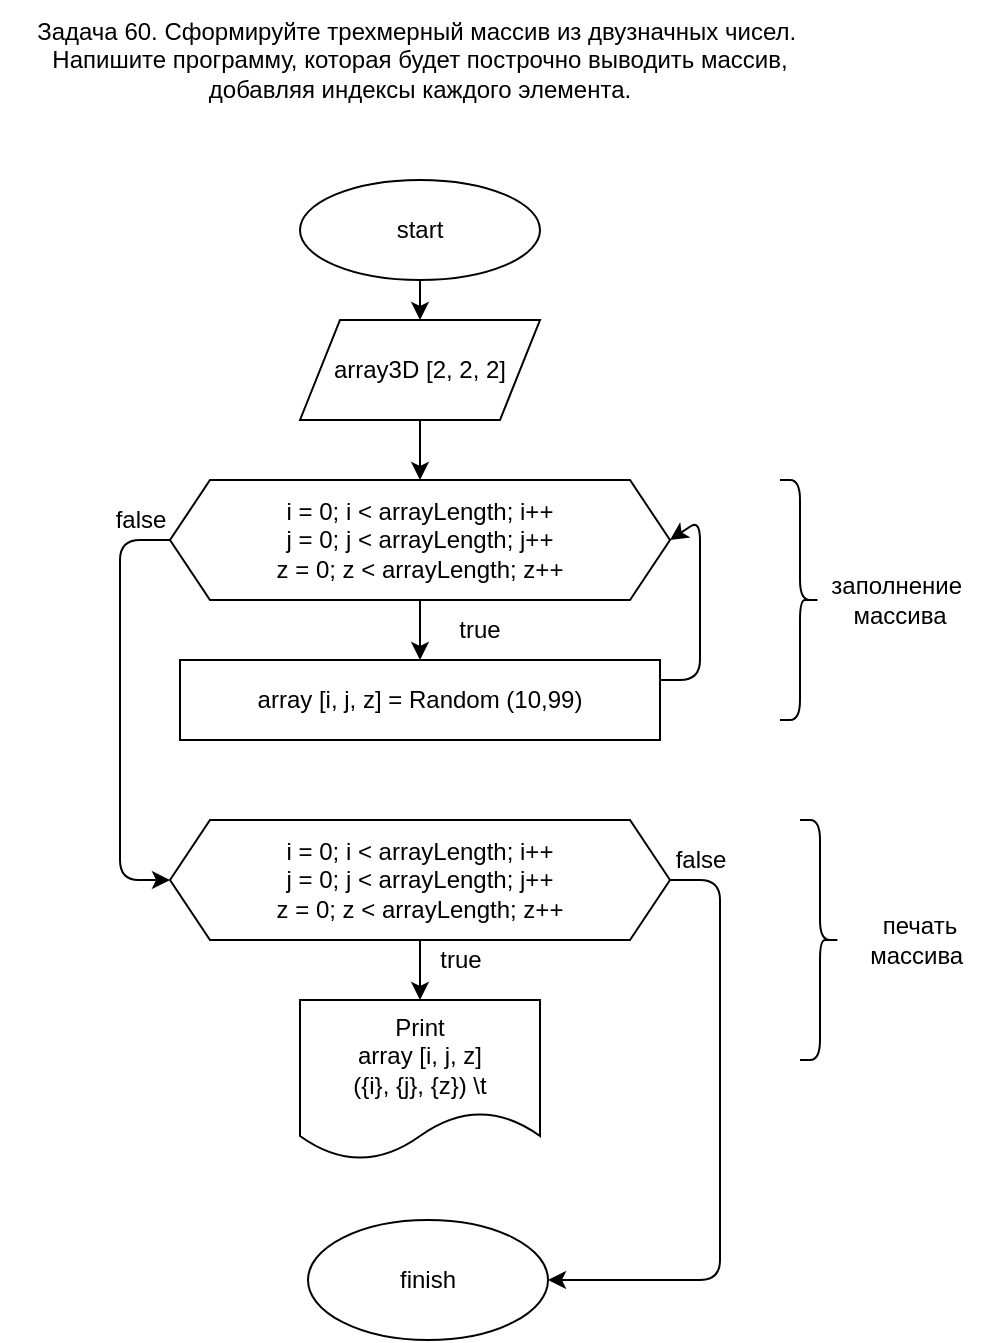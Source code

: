 <mxfile>
    <diagram id="RcnkB4fDI7Mx95Wex37M" name="Страница 1">
        <mxGraphModel dx="975" dy="375" grid="1" gridSize="10" guides="1" tooltips="1" connect="1" arrows="1" fold="1" page="1" pageScale="1" pageWidth="827" pageHeight="1169" background="none" math="0" shadow="0">
            <root>
                <mxCell id="0"/>
                <mxCell id="1" parent="0"/>
                <mxCell id="2" value="start" style="ellipse;whiteSpace=wrap;html=1;" vertex="1" parent="1">
                    <mxGeometry x="290" y="100" width="120" height="50" as="geometry"/>
                </mxCell>
                <mxCell id="4" value="Задача 60. Сформируйте трехмерный массив из двузначных чисел.&amp;nbsp;&lt;br&gt;Напишите программу, которая будет построчно выводить массив, добавляя индексы каждого элемента." style="text;html=1;strokeColor=none;fillColor=none;align=center;verticalAlign=middle;whiteSpace=wrap;rounded=0;" vertex="1" parent="1">
                    <mxGeometry x="140" y="10" width="420" height="60" as="geometry"/>
                </mxCell>
                <mxCell id="5" value="array3D [2, 2, 2]" style="shape=parallelogram;perimeter=parallelogramPerimeter;whiteSpace=wrap;html=1;fixedSize=1;" vertex="1" parent="1">
                    <mxGeometry x="290" y="170" width="120" height="50" as="geometry"/>
                </mxCell>
                <mxCell id="6" value="i = 0; i &amp;lt; arrayLength; i++&lt;br&gt;j = 0; j &amp;lt; arrayLength; j++&lt;br&gt;z = 0; z &amp;lt; arrayLength; z++" style="shape=hexagon;perimeter=hexagonPerimeter2;whiteSpace=wrap;html=1;fixedSize=1;" vertex="1" parent="1">
                    <mxGeometry x="225" y="250" width="250" height="60" as="geometry"/>
                </mxCell>
                <mxCell id="7" value="array [i, j, z] = Random (10,99)" style="rounded=0;whiteSpace=wrap;html=1;" vertex="1" parent="1">
                    <mxGeometry x="230" y="340" width="240" height="40" as="geometry"/>
                </mxCell>
                <mxCell id="8" value="" style="endArrow=classic;html=1;entryX=0.5;entryY=0;entryDx=0;entryDy=0;exitX=0.5;exitY=1;exitDx=0;exitDy=0;" edge="1" parent="1" source="2" target="5">
                    <mxGeometry width="50" height="50" relative="1" as="geometry">
                        <mxPoint x="390" y="270" as="sourcePoint"/>
                        <mxPoint x="440" y="220" as="targetPoint"/>
                    </mxGeometry>
                </mxCell>
                <mxCell id="9" value="" style="endArrow=classic;html=1;entryX=0.5;entryY=0;entryDx=0;entryDy=0;exitX=0.5;exitY=1;exitDx=0;exitDy=0;" edge="1" parent="1" source="5" target="6">
                    <mxGeometry width="50" height="50" relative="1" as="geometry">
                        <mxPoint x="390" y="270" as="sourcePoint"/>
                        <mxPoint x="440" y="220" as="targetPoint"/>
                    </mxGeometry>
                </mxCell>
                <mxCell id="10" value="" style="endArrow=classic;html=1;entryX=0.5;entryY=0;entryDx=0;entryDy=0;exitX=0.5;exitY=1;exitDx=0;exitDy=0;" edge="1" parent="1" source="6" target="7">
                    <mxGeometry width="50" height="50" relative="1" as="geometry">
                        <mxPoint x="390" y="270" as="sourcePoint"/>
                        <mxPoint x="440" y="220" as="targetPoint"/>
                    </mxGeometry>
                </mxCell>
                <mxCell id="11" value="" style="endArrow=classic;html=1;entryX=1;entryY=0.5;entryDx=0;entryDy=0;exitX=1;exitY=0.25;exitDx=0;exitDy=0;" edge="1" parent="1" source="7" target="6">
                    <mxGeometry width="50" height="50" relative="1" as="geometry">
                        <mxPoint x="390" y="270" as="sourcePoint"/>
                        <mxPoint x="440" y="220" as="targetPoint"/>
                        <Array as="points">
                            <mxPoint x="490" y="350"/>
                            <mxPoint x="490" y="320"/>
                            <mxPoint x="490" y="270"/>
                        </Array>
                    </mxGeometry>
                </mxCell>
                <mxCell id="12" value="" style="shape=curlyBracket;whiteSpace=wrap;html=1;rounded=1;flipH=1;" vertex="1" parent="1">
                    <mxGeometry x="530" y="250" width="20" height="120" as="geometry"/>
                </mxCell>
                <mxCell id="13" value="заполнение&amp;nbsp;&lt;br&gt;массива" style="text;html=1;strokeColor=none;fillColor=none;align=center;verticalAlign=middle;whiteSpace=wrap;rounded=0;" vertex="1" parent="1">
                    <mxGeometry x="560" y="295" width="60" height="30" as="geometry"/>
                </mxCell>
                <mxCell id="14" value="true" style="text;html=1;strokeColor=none;fillColor=none;align=center;verticalAlign=middle;whiteSpace=wrap;rounded=0;" vertex="1" parent="1">
                    <mxGeometry x="350" y="310" width="60" height="30" as="geometry"/>
                </mxCell>
                <mxCell id="15" value="i = 0; i &amp;lt; arrayLength; i++&lt;br&gt;j = 0; j &amp;lt; arrayLength; j++&lt;br&gt;z = 0; z &amp;lt; arrayLength; z++" style="shape=hexagon;perimeter=hexagonPerimeter2;whiteSpace=wrap;html=1;fixedSize=1;" vertex="1" parent="1">
                    <mxGeometry x="225" y="420" width="250" height="60" as="geometry"/>
                </mxCell>
                <mxCell id="16" value="" style="endArrow=classic;html=1;entryX=0;entryY=0.5;entryDx=0;entryDy=0;exitX=0;exitY=0.5;exitDx=0;exitDy=0;" edge="1" parent="1" source="6" target="15">
                    <mxGeometry width="50" height="50" relative="1" as="geometry">
                        <mxPoint x="390" y="350" as="sourcePoint"/>
                        <mxPoint x="440" y="300" as="targetPoint"/>
                        <Array as="points">
                            <mxPoint x="200" y="280"/>
                            <mxPoint x="200" y="370"/>
                            <mxPoint x="200" y="450"/>
                        </Array>
                    </mxGeometry>
                </mxCell>
                <mxCell id="17" value="false" style="text;html=1;align=center;verticalAlign=middle;resizable=0;points=[];autosize=1;strokeColor=none;fillColor=none;" vertex="1" parent="1">
                    <mxGeometry x="190" y="260" width="40" height="20" as="geometry"/>
                </mxCell>
                <mxCell id="18" value="Print&lt;br&gt;array [i, j, z]&lt;br&gt;({i}, {j}, {z}) \t" style="shape=document;whiteSpace=wrap;html=1;boundedLbl=1;" vertex="1" parent="1">
                    <mxGeometry x="290" y="510" width="120" height="80" as="geometry"/>
                </mxCell>
                <mxCell id="19" value="finish" style="ellipse;whiteSpace=wrap;html=1;" vertex="1" parent="1">
                    <mxGeometry x="294" y="620" width="120" height="60" as="geometry"/>
                </mxCell>
                <mxCell id="21" value="true" style="text;html=1;align=center;verticalAlign=middle;resizable=0;points=[];autosize=1;strokeColor=none;fillColor=none;" vertex="1" parent="1">
                    <mxGeometry x="350" y="480" width="40" height="20" as="geometry"/>
                </mxCell>
                <mxCell id="22" value="" style="endArrow=classic;html=1;entryX=0.5;entryY=0;entryDx=0;entryDy=0;exitX=0.5;exitY=1;exitDx=0;exitDy=0;" edge="1" parent="1" source="15" target="18">
                    <mxGeometry width="50" height="50" relative="1" as="geometry">
                        <mxPoint x="390" y="520" as="sourcePoint"/>
                        <mxPoint x="440" y="470" as="targetPoint"/>
                    </mxGeometry>
                </mxCell>
                <mxCell id="23" value="" style="endArrow=classic;html=1;entryX=1;entryY=0.5;entryDx=0;entryDy=0;exitX=1;exitY=0.5;exitDx=0;exitDy=0;" edge="1" parent="1" source="15" target="19">
                    <mxGeometry width="50" height="50" relative="1" as="geometry">
                        <mxPoint x="390" y="520" as="sourcePoint"/>
                        <mxPoint x="440" y="470" as="targetPoint"/>
                        <Array as="points">
                            <mxPoint x="500" y="450"/>
                            <mxPoint x="500" y="550"/>
                            <mxPoint x="500" y="650"/>
                            <mxPoint x="475" y="650"/>
                        </Array>
                    </mxGeometry>
                </mxCell>
                <mxCell id="24" value="false" style="text;html=1;align=center;verticalAlign=middle;resizable=0;points=[];autosize=1;strokeColor=none;fillColor=none;" vertex="1" parent="1">
                    <mxGeometry x="470" y="430" width="40" height="20" as="geometry"/>
                </mxCell>
                <mxCell id="25" value="" style="shape=curlyBracket;whiteSpace=wrap;html=1;rounded=1;flipH=1;" vertex="1" parent="1">
                    <mxGeometry x="540" y="420" width="20" height="120" as="geometry"/>
                </mxCell>
                <mxCell id="26" value="печать массива&amp;nbsp;" style="text;html=1;strokeColor=none;fillColor=none;align=center;verticalAlign=middle;whiteSpace=wrap;rounded=0;" vertex="1" parent="1">
                    <mxGeometry x="570" y="465" width="60" height="30" as="geometry"/>
                </mxCell>
            </root>
        </mxGraphModel>
    </diagram>
</mxfile>